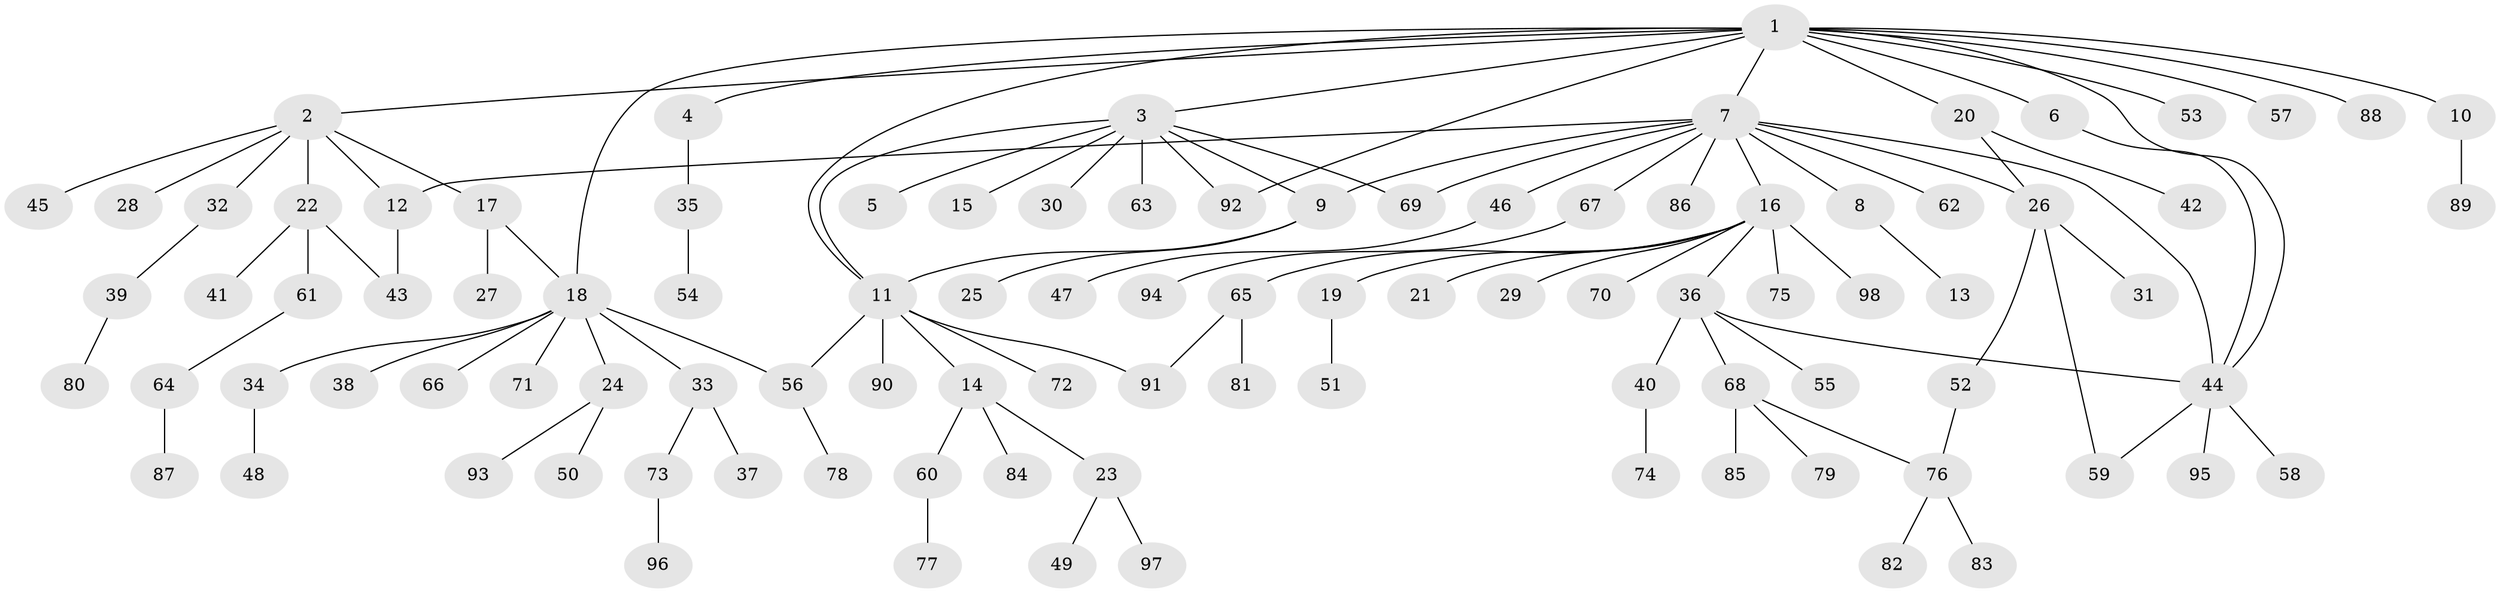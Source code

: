 // coarse degree distribution, {14: 0.014705882352941176, 7: 0.029411764705882353, 9: 0.014705882352941176, 2: 0.17647058823529413, 1: 0.5882352941176471, 12: 0.014705882352941176, 4: 0.04411764705882353, 3: 0.07352941176470588, 11: 0.014705882352941176, 10: 0.014705882352941176, 5: 0.014705882352941176}
// Generated by graph-tools (version 1.1) at 2025/18/03/04/25 18:18:20]
// undirected, 98 vertices, 113 edges
graph export_dot {
graph [start="1"]
  node [color=gray90,style=filled];
  1;
  2;
  3;
  4;
  5;
  6;
  7;
  8;
  9;
  10;
  11;
  12;
  13;
  14;
  15;
  16;
  17;
  18;
  19;
  20;
  21;
  22;
  23;
  24;
  25;
  26;
  27;
  28;
  29;
  30;
  31;
  32;
  33;
  34;
  35;
  36;
  37;
  38;
  39;
  40;
  41;
  42;
  43;
  44;
  45;
  46;
  47;
  48;
  49;
  50;
  51;
  52;
  53;
  54;
  55;
  56;
  57;
  58;
  59;
  60;
  61;
  62;
  63;
  64;
  65;
  66;
  67;
  68;
  69;
  70;
  71;
  72;
  73;
  74;
  75;
  76;
  77;
  78;
  79;
  80;
  81;
  82;
  83;
  84;
  85;
  86;
  87;
  88;
  89;
  90;
  91;
  92;
  93;
  94;
  95;
  96;
  97;
  98;
  1 -- 2;
  1 -- 3;
  1 -- 4;
  1 -- 6;
  1 -- 7;
  1 -- 10;
  1 -- 11;
  1 -- 18;
  1 -- 20;
  1 -- 44;
  1 -- 53;
  1 -- 57;
  1 -- 88;
  1 -- 92;
  2 -- 12;
  2 -- 17;
  2 -- 22;
  2 -- 28;
  2 -- 32;
  2 -- 45;
  3 -- 5;
  3 -- 9;
  3 -- 11;
  3 -- 15;
  3 -- 30;
  3 -- 63;
  3 -- 69;
  3 -- 92;
  4 -- 35;
  6 -- 44;
  7 -- 8;
  7 -- 9;
  7 -- 12;
  7 -- 16;
  7 -- 26;
  7 -- 44;
  7 -- 46;
  7 -- 62;
  7 -- 67;
  7 -- 69;
  7 -- 86;
  8 -- 13;
  9 -- 11;
  9 -- 25;
  10 -- 89;
  11 -- 14;
  11 -- 56;
  11 -- 72;
  11 -- 90;
  11 -- 91;
  12 -- 43;
  14 -- 23;
  14 -- 60;
  14 -- 84;
  16 -- 19;
  16 -- 21;
  16 -- 29;
  16 -- 36;
  16 -- 65;
  16 -- 70;
  16 -- 75;
  16 -- 98;
  17 -- 18;
  17 -- 27;
  18 -- 24;
  18 -- 33;
  18 -- 34;
  18 -- 38;
  18 -- 56;
  18 -- 66;
  18 -- 71;
  19 -- 51;
  20 -- 26;
  20 -- 42;
  22 -- 41;
  22 -- 43;
  22 -- 61;
  23 -- 49;
  23 -- 97;
  24 -- 50;
  24 -- 93;
  26 -- 31;
  26 -- 52;
  26 -- 59;
  32 -- 39;
  33 -- 37;
  33 -- 73;
  34 -- 48;
  35 -- 54;
  36 -- 40;
  36 -- 44;
  36 -- 55;
  36 -- 68;
  39 -- 80;
  40 -- 74;
  44 -- 58;
  44 -- 59;
  44 -- 95;
  46 -- 47;
  52 -- 76;
  56 -- 78;
  60 -- 77;
  61 -- 64;
  64 -- 87;
  65 -- 81;
  65 -- 91;
  67 -- 94;
  68 -- 76;
  68 -- 79;
  68 -- 85;
  73 -- 96;
  76 -- 82;
  76 -- 83;
}
